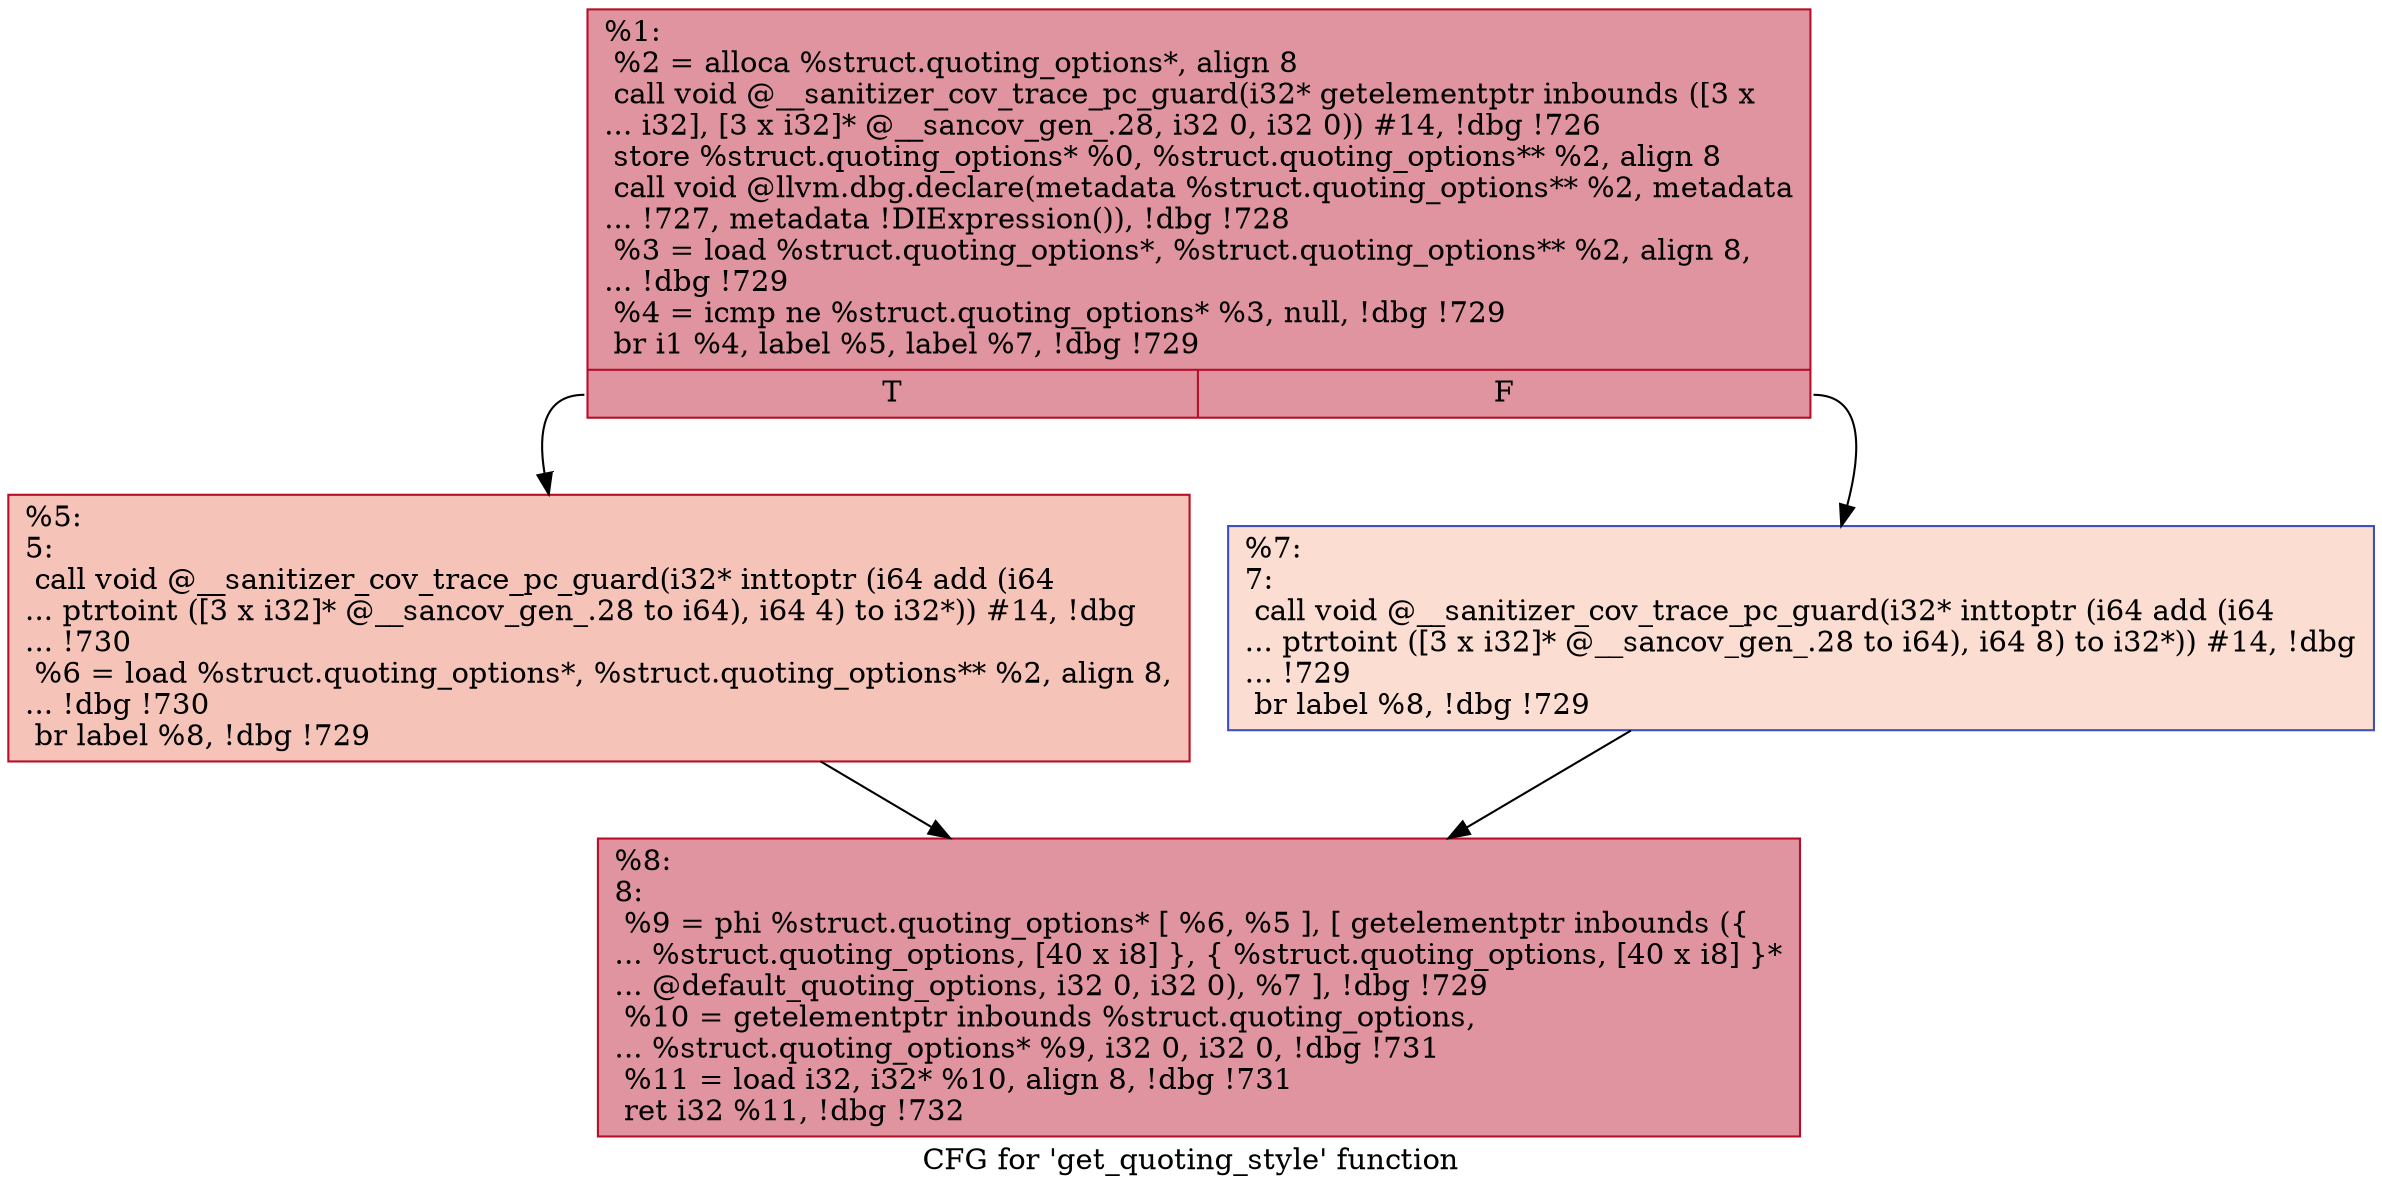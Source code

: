 digraph "CFG for 'get_quoting_style' function" {
	label="CFG for 'get_quoting_style' function";

	Node0x555ee4fa3fa0 [shape=record,color="#b70d28ff", style=filled, fillcolor="#b70d2870",label="{%1:\l  %2 = alloca %struct.quoting_options*, align 8\l  call void @__sanitizer_cov_trace_pc_guard(i32* getelementptr inbounds ([3 x\l... i32], [3 x i32]* @__sancov_gen_.28, i32 0, i32 0)) #14, !dbg !726\l  store %struct.quoting_options* %0, %struct.quoting_options** %2, align 8\l  call void @llvm.dbg.declare(metadata %struct.quoting_options** %2, metadata\l... !727, metadata !DIExpression()), !dbg !728\l  %3 = load %struct.quoting_options*, %struct.quoting_options** %2, align 8,\l... !dbg !729\l  %4 = icmp ne %struct.quoting_options* %3, null, !dbg !729\l  br i1 %4, label %5, label %7, !dbg !729\l|{<s0>T|<s1>F}}"];
	Node0x555ee4fa3fa0:s0 -> Node0x555ee4fa4020;
	Node0x555ee4fa3fa0:s1 -> Node0x555ee4fa4070;
	Node0x555ee4fa4020 [shape=record,color="#b70d28ff", style=filled, fillcolor="#e8765c70",label="{%5:\l5:                                                \l  call void @__sanitizer_cov_trace_pc_guard(i32* inttoptr (i64 add (i64\l... ptrtoint ([3 x i32]* @__sancov_gen_.28 to i64), i64 4) to i32*)) #14, !dbg\l... !730\l  %6 = load %struct.quoting_options*, %struct.quoting_options** %2, align 8,\l... !dbg !730\l  br label %8, !dbg !729\l}"];
	Node0x555ee4fa4020 -> Node0x555ee4fa40c0;
	Node0x555ee4fa4070 [shape=record,color="#3d50c3ff", style=filled, fillcolor="#f7b39670",label="{%7:\l7:                                                \l  call void @__sanitizer_cov_trace_pc_guard(i32* inttoptr (i64 add (i64\l... ptrtoint ([3 x i32]* @__sancov_gen_.28 to i64), i64 8) to i32*)) #14, !dbg\l... !729\l  br label %8, !dbg !729\l}"];
	Node0x555ee4fa4070 -> Node0x555ee4fa40c0;
	Node0x555ee4fa40c0 [shape=record,color="#b70d28ff", style=filled, fillcolor="#b70d2870",label="{%8:\l8:                                                \l  %9 = phi %struct.quoting_options* [ %6, %5 ], [ getelementptr inbounds (\{\l... %struct.quoting_options, [40 x i8] \}, \{ %struct.quoting_options, [40 x i8] \}*\l... @default_quoting_options, i32 0, i32 0), %7 ], !dbg !729\l  %10 = getelementptr inbounds %struct.quoting_options,\l... %struct.quoting_options* %9, i32 0, i32 0, !dbg !731\l  %11 = load i32, i32* %10, align 8, !dbg !731\l  ret i32 %11, !dbg !732\l}"];
}
